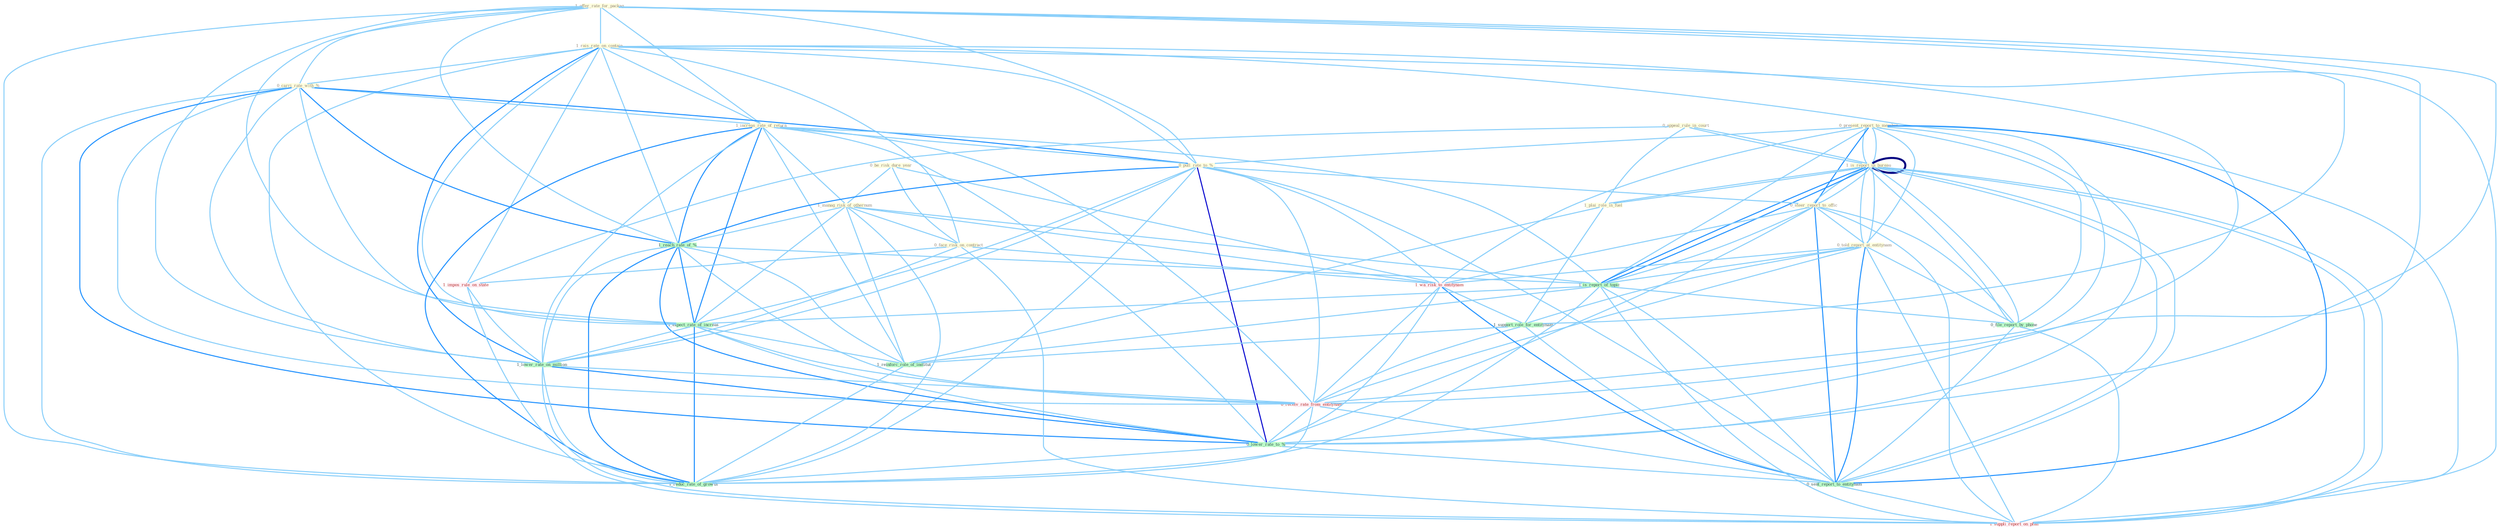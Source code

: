 Graph G{ 
    node
    [shape=polygon,style=filled,width=.5,height=.06,color="#BDFCC9",fixedsize=true,fontsize=4,
    fontcolor="#2f4f4f"];
    {node
    [color="#ffffe0", fontcolor="#8b7d6b"] "1_offer_rate_for_packag " "1_rais_rate_on_contain " "0_be_risk_dure_year " "0_carri_rate_with_% " "1_increas_rate_of_return " "1_manag_risk_of_othernum " "0_present_report_to_member " "0_appeal_rule_in_court " "1_is_report_in_bureau " "1_plai_role_in_fuel " "1_is_report_in_bureau " "0_pull_rate_to_% " "0_face_risk_on_contract " "0_steer_report_to_offic " "0_told_report_at_entitynam "}
{node [color="#fff0f5", fontcolor="#b22222"] "1_wa_risk_to_entitynam " "1_impos_rule_on_state " "0_receiv_rate_from_entitynam " "1_suppli_report_on_plan "}
edge [color="#B0E2FF"];

	"1_offer_rate_for_packag " -- "1_rais_rate_on_contain " [w="1", color="#87cefa" ];
	"1_offer_rate_for_packag " -- "0_carri_rate_with_% " [w="1", color="#87cefa" ];
	"1_offer_rate_for_packag " -- "1_increas_rate_of_return " [w="1", color="#87cefa" ];
	"1_offer_rate_for_packag " -- "0_pull_rate_to_% " [w="1", color="#87cefa" ];
	"1_offer_rate_for_packag " -- "1_support_role_for_entitynam " [w="1", color="#87cefa" ];
	"1_offer_rate_for_packag " -- "1_reach_rate_of_% " [w="1", color="#87cefa" ];
	"1_offer_rate_for_packag " -- "1_expect_rate_of_increas " [w="1", color="#87cefa" ];
	"1_offer_rate_for_packag " -- "1_lower_rate_on_million " [w="1", color="#87cefa" ];
	"1_offer_rate_for_packag " -- "0_receiv_rate_from_entitynam " [w="1", color="#87cefa" ];
	"1_offer_rate_for_packag " -- "0_lower_rate_to_% " [w="1", color="#87cefa" ];
	"1_offer_rate_for_packag " -- "1_reduc_rate_of_growth " [w="1", color="#87cefa" ];
	"1_rais_rate_on_contain " -- "0_carri_rate_with_% " [w="1", color="#87cefa" ];
	"1_rais_rate_on_contain " -- "1_increas_rate_of_return " [w="1", color="#87cefa" ];
	"1_rais_rate_on_contain " -- "0_pull_rate_to_% " [w="1", color="#87cefa" ];
	"1_rais_rate_on_contain " -- "0_face_risk_on_contract " [w="1", color="#87cefa" ];
	"1_rais_rate_on_contain " -- "1_impos_rule_on_state " [w="1", color="#87cefa" ];
	"1_rais_rate_on_contain " -- "1_reach_rate_of_% " [w="1", color="#87cefa" ];
	"1_rais_rate_on_contain " -- "1_expect_rate_of_increas " [w="1", color="#87cefa" ];
	"1_rais_rate_on_contain " -- "1_lower_rate_on_million " [w="2", color="#1e90ff" , len=0.8];
	"1_rais_rate_on_contain " -- "0_receiv_rate_from_entitynam " [w="1", color="#87cefa" ];
	"1_rais_rate_on_contain " -- "0_lower_rate_to_% " [w="1", color="#87cefa" ];
	"1_rais_rate_on_contain " -- "1_suppli_report_on_plan " [w="1", color="#87cefa" ];
	"1_rais_rate_on_contain " -- "1_reduc_rate_of_growth " [w="1", color="#87cefa" ];
	"0_be_risk_dure_year " -- "1_manag_risk_of_othernum " [w="1", color="#87cefa" ];
	"0_be_risk_dure_year " -- "0_face_risk_on_contract " [w="1", color="#87cefa" ];
	"0_be_risk_dure_year " -- "1_wa_risk_to_entitynam " [w="1", color="#87cefa" ];
	"0_carri_rate_with_% " -- "1_increas_rate_of_return " [w="1", color="#87cefa" ];
	"0_carri_rate_with_% " -- "0_pull_rate_to_% " [w="2", color="#1e90ff" , len=0.8];
	"0_carri_rate_with_% " -- "1_reach_rate_of_% " [w="2", color="#1e90ff" , len=0.8];
	"0_carri_rate_with_% " -- "1_expect_rate_of_increas " [w="1", color="#87cefa" ];
	"0_carri_rate_with_% " -- "1_lower_rate_on_million " [w="1", color="#87cefa" ];
	"0_carri_rate_with_% " -- "0_receiv_rate_from_entitynam " [w="1", color="#87cefa" ];
	"0_carri_rate_with_% " -- "0_lower_rate_to_% " [w="2", color="#1e90ff" , len=0.8];
	"0_carri_rate_with_% " -- "1_reduc_rate_of_growth " [w="1", color="#87cefa" ];
	"1_increas_rate_of_return " -- "1_manag_risk_of_othernum " [w="1", color="#87cefa" ];
	"1_increas_rate_of_return " -- "0_pull_rate_to_% " [w="1", color="#87cefa" ];
	"1_increas_rate_of_return " -- "1_reach_rate_of_% " [w="2", color="#1e90ff" , len=0.8];
	"1_increas_rate_of_return " -- "1_is_report_of_topic " [w="1", color="#87cefa" ];
	"1_increas_rate_of_return " -- "1_expect_rate_of_increas " [w="2", color="#1e90ff" , len=0.8];
	"1_increas_rate_of_return " -- "1_reinforc_role_of_institut " [w="1", color="#87cefa" ];
	"1_increas_rate_of_return " -- "1_lower_rate_on_million " [w="1", color="#87cefa" ];
	"1_increas_rate_of_return " -- "0_receiv_rate_from_entitynam " [w="1", color="#87cefa" ];
	"1_increas_rate_of_return " -- "0_lower_rate_to_% " [w="1", color="#87cefa" ];
	"1_increas_rate_of_return " -- "1_reduc_rate_of_growth " [w="2", color="#1e90ff" , len=0.8];
	"1_manag_risk_of_othernum " -- "0_face_risk_on_contract " [w="1", color="#87cefa" ];
	"1_manag_risk_of_othernum " -- "1_wa_risk_to_entitynam " [w="1", color="#87cefa" ];
	"1_manag_risk_of_othernum " -- "1_reach_rate_of_% " [w="1", color="#87cefa" ];
	"1_manag_risk_of_othernum " -- "1_is_report_of_topic " [w="1", color="#87cefa" ];
	"1_manag_risk_of_othernum " -- "1_expect_rate_of_increas " [w="1", color="#87cefa" ];
	"1_manag_risk_of_othernum " -- "1_reinforc_role_of_institut " [w="1", color="#87cefa" ];
	"1_manag_risk_of_othernum " -- "1_reduc_rate_of_growth " [w="1", color="#87cefa" ];
	"0_present_report_to_member " -- "1_is_report_in_bureau " [w="1", color="#87cefa" ];
	"0_present_report_to_member " -- "1_is_report_in_bureau " [w="1", color="#87cefa" ];
	"0_present_report_to_member " -- "0_pull_rate_to_% " [w="1", color="#87cefa" ];
	"0_present_report_to_member " -- "0_steer_report_to_offic " [w="2", color="#1e90ff" , len=0.8];
	"0_present_report_to_member " -- "0_told_report_at_entitynam " [w="1", color="#87cefa" ];
	"0_present_report_to_member " -- "1_wa_risk_to_entitynam " [w="1", color="#87cefa" ];
	"0_present_report_to_member " -- "1_is_report_of_topic " [w="1", color="#87cefa" ];
	"0_present_report_to_member " -- "0_file_report_by_phone " [w="1", color="#87cefa" ];
	"0_present_report_to_member " -- "0_lower_rate_to_% " [w="1", color="#87cefa" ];
	"0_present_report_to_member " -- "0_sent_report_to_entitynam " [w="2", color="#1e90ff" , len=0.8];
	"0_present_report_to_member " -- "1_suppli_report_on_plan " [w="1", color="#87cefa" ];
	"0_appeal_rule_in_court " -- "1_is_report_in_bureau " [w="1", color="#87cefa" ];
	"0_appeal_rule_in_court " -- "1_plai_role_in_fuel " [w="1", color="#87cefa" ];
	"0_appeal_rule_in_court " -- "1_is_report_in_bureau " [w="1", color="#87cefa" ];
	"0_appeal_rule_in_court " -- "1_impos_rule_on_state " [w="1", color="#87cefa" ];
	"1_is_report_in_bureau " -- "1_plai_role_in_fuel " [w="1", color="#87cefa" ];
	"1_is_report_in_bureau " -- "1_is_report_in_bureau " [w="4", style=bold, color="#000080", len=0.4];
	"1_is_report_in_bureau " -- "0_steer_report_to_offic " [w="1", color="#87cefa" ];
	"1_is_report_in_bureau " -- "0_told_report_at_entitynam " [w="1", color="#87cefa" ];
	"1_is_report_in_bureau " -- "1_is_report_of_topic " [w="2", color="#1e90ff" , len=0.8];
	"1_is_report_in_bureau " -- "0_file_report_by_phone " [w="1", color="#87cefa" ];
	"1_is_report_in_bureau " -- "0_sent_report_to_entitynam " [w="1", color="#87cefa" ];
	"1_is_report_in_bureau " -- "1_suppli_report_on_plan " [w="1", color="#87cefa" ];
	"1_plai_role_in_fuel " -- "1_is_report_in_bureau " [w="1", color="#87cefa" ];
	"1_plai_role_in_fuel " -- "1_support_role_for_entitynam " [w="1", color="#87cefa" ];
	"1_plai_role_in_fuel " -- "1_reinforc_role_of_institut " [w="1", color="#87cefa" ];
	"1_is_report_in_bureau " -- "0_steer_report_to_offic " [w="1", color="#87cefa" ];
	"1_is_report_in_bureau " -- "0_told_report_at_entitynam " [w="1", color="#87cefa" ];
	"1_is_report_in_bureau " -- "1_is_report_of_topic " [w="2", color="#1e90ff" , len=0.8];
	"1_is_report_in_bureau " -- "0_file_report_by_phone " [w="1", color="#87cefa" ];
	"1_is_report_in_bureau " -- "0_sent_report_to_entitynam " [w="1", color="#87cefa" ];
	"1_is_report_in_bureau " -- "1_suppli_report_on_plan " [w="1", color="#87cefa" ];
	"0_pull_rate_to_% " -- "0_steer_report_to_offic " [w="1", color="#87cefa" ];
	"0_pull_rate_to_% " -- "1_wa_risk_to_entitynam " [w="1", color="#87cefa" ];
	"0_pull_rate_to_% " -- "1_reach_rate_of_% " [w="2", color="#1e90ff" , len=0.8];
	"0_pull_rate_to_% " -- "1_expect_rate_of_increas " [w="1", color="#87cefa" ];
	"0_pull_rate_to_% " -- "1_lower_rate_on_million " [w="1", color="#87cefa" ];
	"0_pull_rate_to_% " -- "0_receiv_rate_from_entitynam " [w="1", color="#87cefa" ];
	"0_pull_rate_to_% " -- "0_lower_rate_to_% " [w="3", color="#0000cd" , len=0.6];
	"0_pull_rate_to_% " -- "0_sent_report_to_entitynam " [w="1", color="#87cefa" ];
	"0_pull_rate_to_% " -- "1_reduc_rate_of_growth " [w="1", color="#87cefa" ];
	"0_face_risk_on_contract " -- "1_wa_risk_to_entitynam " [w="1", color="#87cefa" ];
	"0_face_risk_on_contract " -- "1_impos_rule_on_state " [w="1", color="#87cefa" ];
	"0_face_risk_on_contract " -- "1_lower_rate_on_million " [w="1", color="#87cefa" ];
	"0_face_risk_on_contract " -- "1_suppli_report_on_plan " [w="1", color="#87cefa" ];
	"0_steer_report_to_offic " -- "0_told_report_at_entitynam " [w="1", color="#87cefa" ];
	"0_steer_report_to_offic " -- "1_wa_risk_to_entitynam " [w="1", color="#87cefa" ];
	"0_steer_report_to_offic " -- "1_is_report_of_topic " [w="1", color="#87cefa" ];
	"0_steer_report_to_offic " -- "0_file_report_by_phone " [w="1", color="#87cefa" ];
	"0_steer_report_to_offic " -- "0_lower_rate_to_% " [w="1", color="#87cefa" ];
	"0_steer_report_to_offic " -- "0_sent_report_to_entitynam " [w="2", color="#1e90ff" , len=0.8];
	"0_steer_report_to_offic " -- "1_suppli_report_on_plan " [w="1", color="#87cefa" ];
	"0_told_report_at_entitynam " -- "1_wa_risk_to_entitynam " [w="1", color="#87cefa" ];
	"0_told_report_at_entitynam " -- "1_support_role_for_entitynam " [w="1", color="#87cefa" ];
	"0_told_report_at_entitynam " -- "1_is_report_of_topic " [w="1", color="#87cefa" ];
	"0_told_report_at_entitynam " -- "0_receiv_rate_from_entitynam " [w="1", color="#87cefa" ];
	"0_told_report_at_entitynam " -- "0_file_report_by_phone " [w="1", color="#87cefa" ];
	"0_told_report_at_entitynam " -- "0_sent_report_to_entitynam " [w="2", color="#1e90ff" , len=0.8];
	"0_told_report_at_entitynam " -- "1_suppli_report_on_plan " [w="1", color="#87cefa" ];
	"1_wa_risk_to_entitynam " -- "1_support_role_for_entitynam " [w="1", color="#87cefa" ];
	"1_wa_risk_to_entitynam " -- "0_receiv_rate_from_entitynam " [w="1", color="#87cefa" ];
	"1_wa_risk_to_entitynam " -- "0_lower_rate_to_% " [w="1", color="#87cefa" ];
	"1_wa_risk_to_entitynam " -- "0_sent_report_to_entitynam " [w="2", color="#1e90ff" , len=0.8];
	"1_impos_rule_on_state " -- "1_lower_rate_on_million " [w="1", color="#87cefa" ];
	"1_impos_rule_on_state " -- "1_suppli_report_on_plan " [w="1", color="#87cefa" ];
	"1_support_role_for_entitynam " -- "1_reinforc_role_of_institut " [w="1", color="#87cefa" ];
	"1_support_role_for_entitynam " -- "0_receiv_rate_from_entitynam " [w="1", color="#87cefa" ];
	"1_support_role_for_entitynam " -- "0_sent_report_to_entitynam " [w="1", color="#87cefa" ];
	"1_reach_rate_of_% " -- "1_is_report_of_topic " [w="1", color="#87cefa" ];
	"1_reach_rate_of_% " -- "1_expect_rate_of_increas " [w="2", color="#1e90ff" , len=0.8];
	"1_reach_rate_of_% " -- "1_reinforc_role_of_institut " [w="1", color="#87cefa" ];
	"1_reach_rate_of_% " -- "1_lower_rate_on_million " [w="1", color="#87cefa" ];
	"1_reach_rate_of_% " -- "0_receiv_rate_from_entitynam " [w="1", color="#87cefa" ];
	"1_reach_rate_of_% " -- "0_lower_rate_to_% " [w="2", color="#1e90ff" , len=0.8];
	"1_reach_rate_of_% " -- "1_reduc_rate_of_growth " [w="2", color="#1e90ff" , len=0.8];
	"1_is_report_of_topic " -- "1_expect_rate_of_increas " [w="1", color="#87cefa" ];
	"1_is_report_of_topic " -- "1_reinforc_role_of_institut " [w="1", color="#87cefa" ];
	"1_is_report_of_topic " -- "0_file_report_by_phone " [w="1", color="#87cefa" ];
	"1_is_report_of_topic " -- "0_sent_report_to_entitynam " [w="1", color="#87cefa" ];
	"1_is_report_of_topic " -- "1_suppli_report_on_plan " [w="1", color="#87cefa" ];
	"1_is_report_of_topic " -- "1_reduc_rate_of_growth " [w="1", color="#87cefa" ];
	"1_expect_rate_of_increas " -- "1_reinforc_role_of_institut " [w="1", color="#87cefa" ];
	"1_expect_rate_of_increas " -- "1_lower_rate_on_million " [w="1", color="#87cefa" ];
	"1_expect_rate_of_increas " -- "0_receiv_rate_from_entitynam " [w="1", color="#87cefa" ];
	"1_expect_rate_of_increas " -- "0_lower_rate_to_% " [w="1", color="#87cefa" ];
	"1_expect_rate_of_increas " -- "1_reduc_rate_of_growth " [w="2", color="#1e90ff" , len=0.8];
	"1_reinforc_role_of_institut " -- "1_reduc_rate_of_growth " [w="1", color="#87cefa" ];
	"1_lower_rate_on_million " -- "0_receiv_rate_from_entitynam " [w="1", color="#87cefa" ];
	"1_lower_rate_on_million " -- "0_lower_rate_to_% " [w="2", color="#1e90ff" , len=0.8];
	"1_lower_rate_on_million " -- "1_suppli_report_on_plan " [w="1", color="#87cefa" ];
	"1_lower_rate_on_million " -- "1_reduc_rate_of_growth " [w="1", color="#87cefa" ];
	"0_receiv_rate_from_entitynam " -- "0_lower_rate_to_% " [w="1", color="#87cefa" ];
	"0_receiv_rate_from_entitynam " -- "0_sent_report_to_entitynam " [w="1", color="#87cefa" ];
	"0_receiv_rate_from_entitynam " -- "1_reduc_rate_of_growth " [w="1", color="#87cefa" ];
	"0_file_report_by_phone " -- "0_sent_report_to_entitynam " [w="1", color="#87cefa" ];
	"0_file_report_by_phone " -- "1_suppli_report_on_plan " [w="1", color="#87cefa" ];
	"0_lower_rate_to_% " -- "0_sent_report_to_entitynam " [w="1", color="#87cefa" ];
	"0_lower_rate_to_% " -- "1_reduc_rate_of_growth " [w="1", color="#87cefa" ];
	"0_sent_report_to_entitynam " -- "1_suppli_report_on_plan " [w="1", color="#87cefa" ];
}